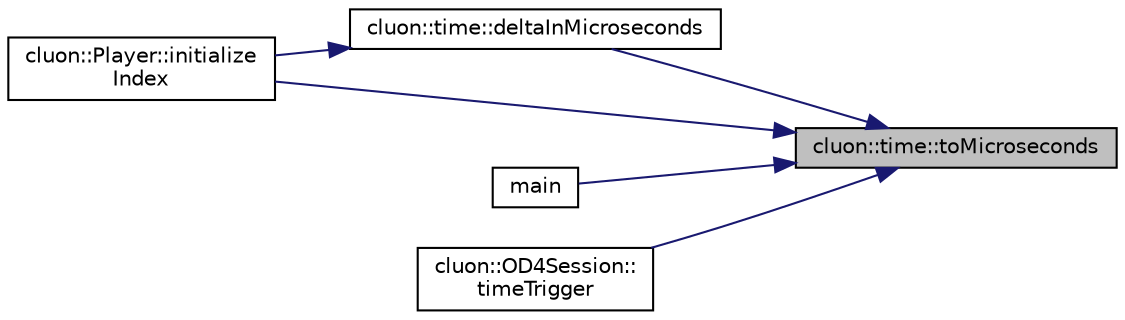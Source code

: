 digraph "cluon::time::toMicroseconds"
{
 // LATEX_PDF_SIZE
  edge [fontname="Helvetica",fontsize="10",labelfontname="Helvetica",labelfontsize="10"];
  node [fontname="Helvetica",fontsize="10",shape=record];
  rankdir="RL";
  Node1 [label="cluon::time::toMicroseconds",height=0.2,width=0.4,color="black", fillcolor="grey75", style="filled", fontcolor="black",tooltip=" "];
  Node1 -> Node2 [dir="back",color="midnightblue",fontsize="10",style="solid"];
  Node2 [label="cluon::time::deltaInMicroseconds",height=0.2,width=0.4,color="black", fillcolor="white", style="filled",URL="$namespacecluon_1_1time.html#aa5df8cf81744594280e72ccd68641a61",tooltip=" "];
  Node2 -> Node3 [dir="back",color="midnightblue",fontsize="10",style="solid"];
  Node3 [label="cluon::Player::initialize\lIndex",height=0.2,width=0.4,color="black", fillcolor="white", style="filled",URL="$classcluon_1_1Player.html#a93d9d6f11bb8f22ad392c746e5048a3e",tooltip=" "];
  Node1 -> Node3 [dir="back",color="midnightblue",fontsize="10",style="solid"];
  Node1 -> Node4 [dir="back",color="midnightblue",fontsize="10",style="solid"];
  Node4 [label="main",height=0.2,width=0.4,color="black", fillcolor="white", style="filled",URL="$opencv-template_8cpp.html#af19ddca125f05a2090dd132045573ee4",tooltip=" "];
  Node1 -> Node5 [dir="back",color="midnightblue",fontsize="10",style="solid"];
  Node5 [label="cluon::OD4Session::\ltimeTrigger",height=0.2,width=0.4,color="black", fillcolor="white", style="filled",URL="$classcluon_1_1OD4Session.html#a2bd324b893072614ba917e5f1fd1cdc2",tooltip=" "];
}
